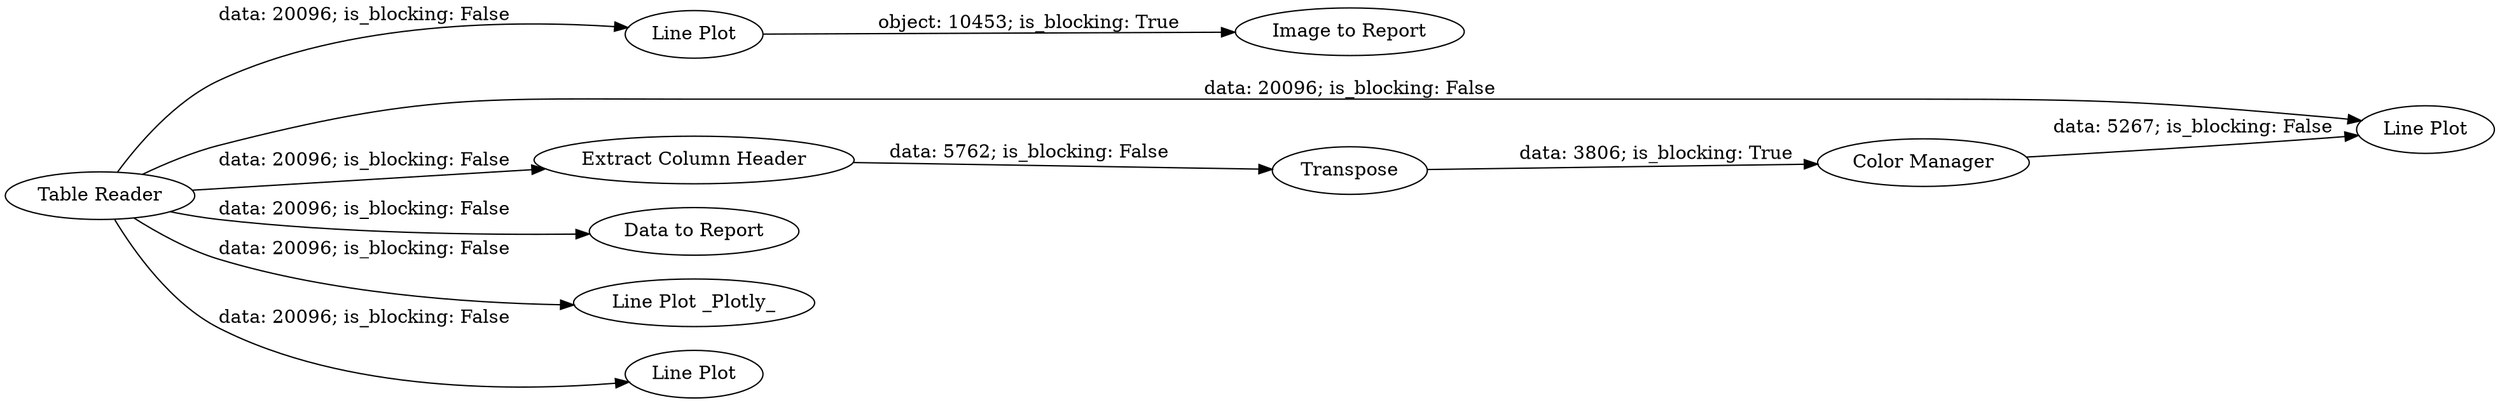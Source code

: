 digraph {
	"8081886416818573555_19" [label=Transpose]
	"8081886416818573555_150" [label="Line Plot"]
	"8081886416818573555_154" [label="Image to Report"]
	"8081886416818573555_148" [label="Line Plot"]
	"8081886416818573555_152" [label="Table Reader"]
	"8081886416818573555_20" [label="Color Manager"]
	"8081886416818573555_18" [label="Extract Column Header"]
	"8081886416818573555_153" [label="Data to Report"]
	"8081886416818573555_151" [label="Line Plot _Plotly_"]
	"8081886416818573555_149" [label="Line Plot"]
	"8081886416818573555_152" -> "8081886416818573555_153" [label="data: 20096; is_blocking: False"]
	"8081886416818573555_18" -> "8081886416818573555_19" [label="data: 5762; is_blocking: False"]
	"8081886416818573555_20" -> "8081886416818573555_148" [label="data: 5267; is_blocking: False"]
	"8081886416818573555_152" -> "8081886416818573555_148" [label="data: 20096; is_blocking: False"]
	"8081886416818573555_152" -> "8081886416818573555_150" [label="data: 20096; is_blocking: False"]
	"8081886416818573555_152" -> "8081886416818573555_151" [label="data: 20096; is_blocking: False"]
	"8081886416818573555_19" -> "8081886416818573555_20" [label="data: 3806; is_blocking: True"]
	"8081886416818573555_152" -> "8081886416818573555_18" [label="data: 20096; is_blocking: False"]
	"8081886416818573555_152" -> "8081886416818573555_149" [label="data: 20096; is_blocking: False"]
	"8081886416818573555_150" -> "8081886416818573555_154" [label="object: 10453; is_blocking: True"]
	rankdir=LR
}
